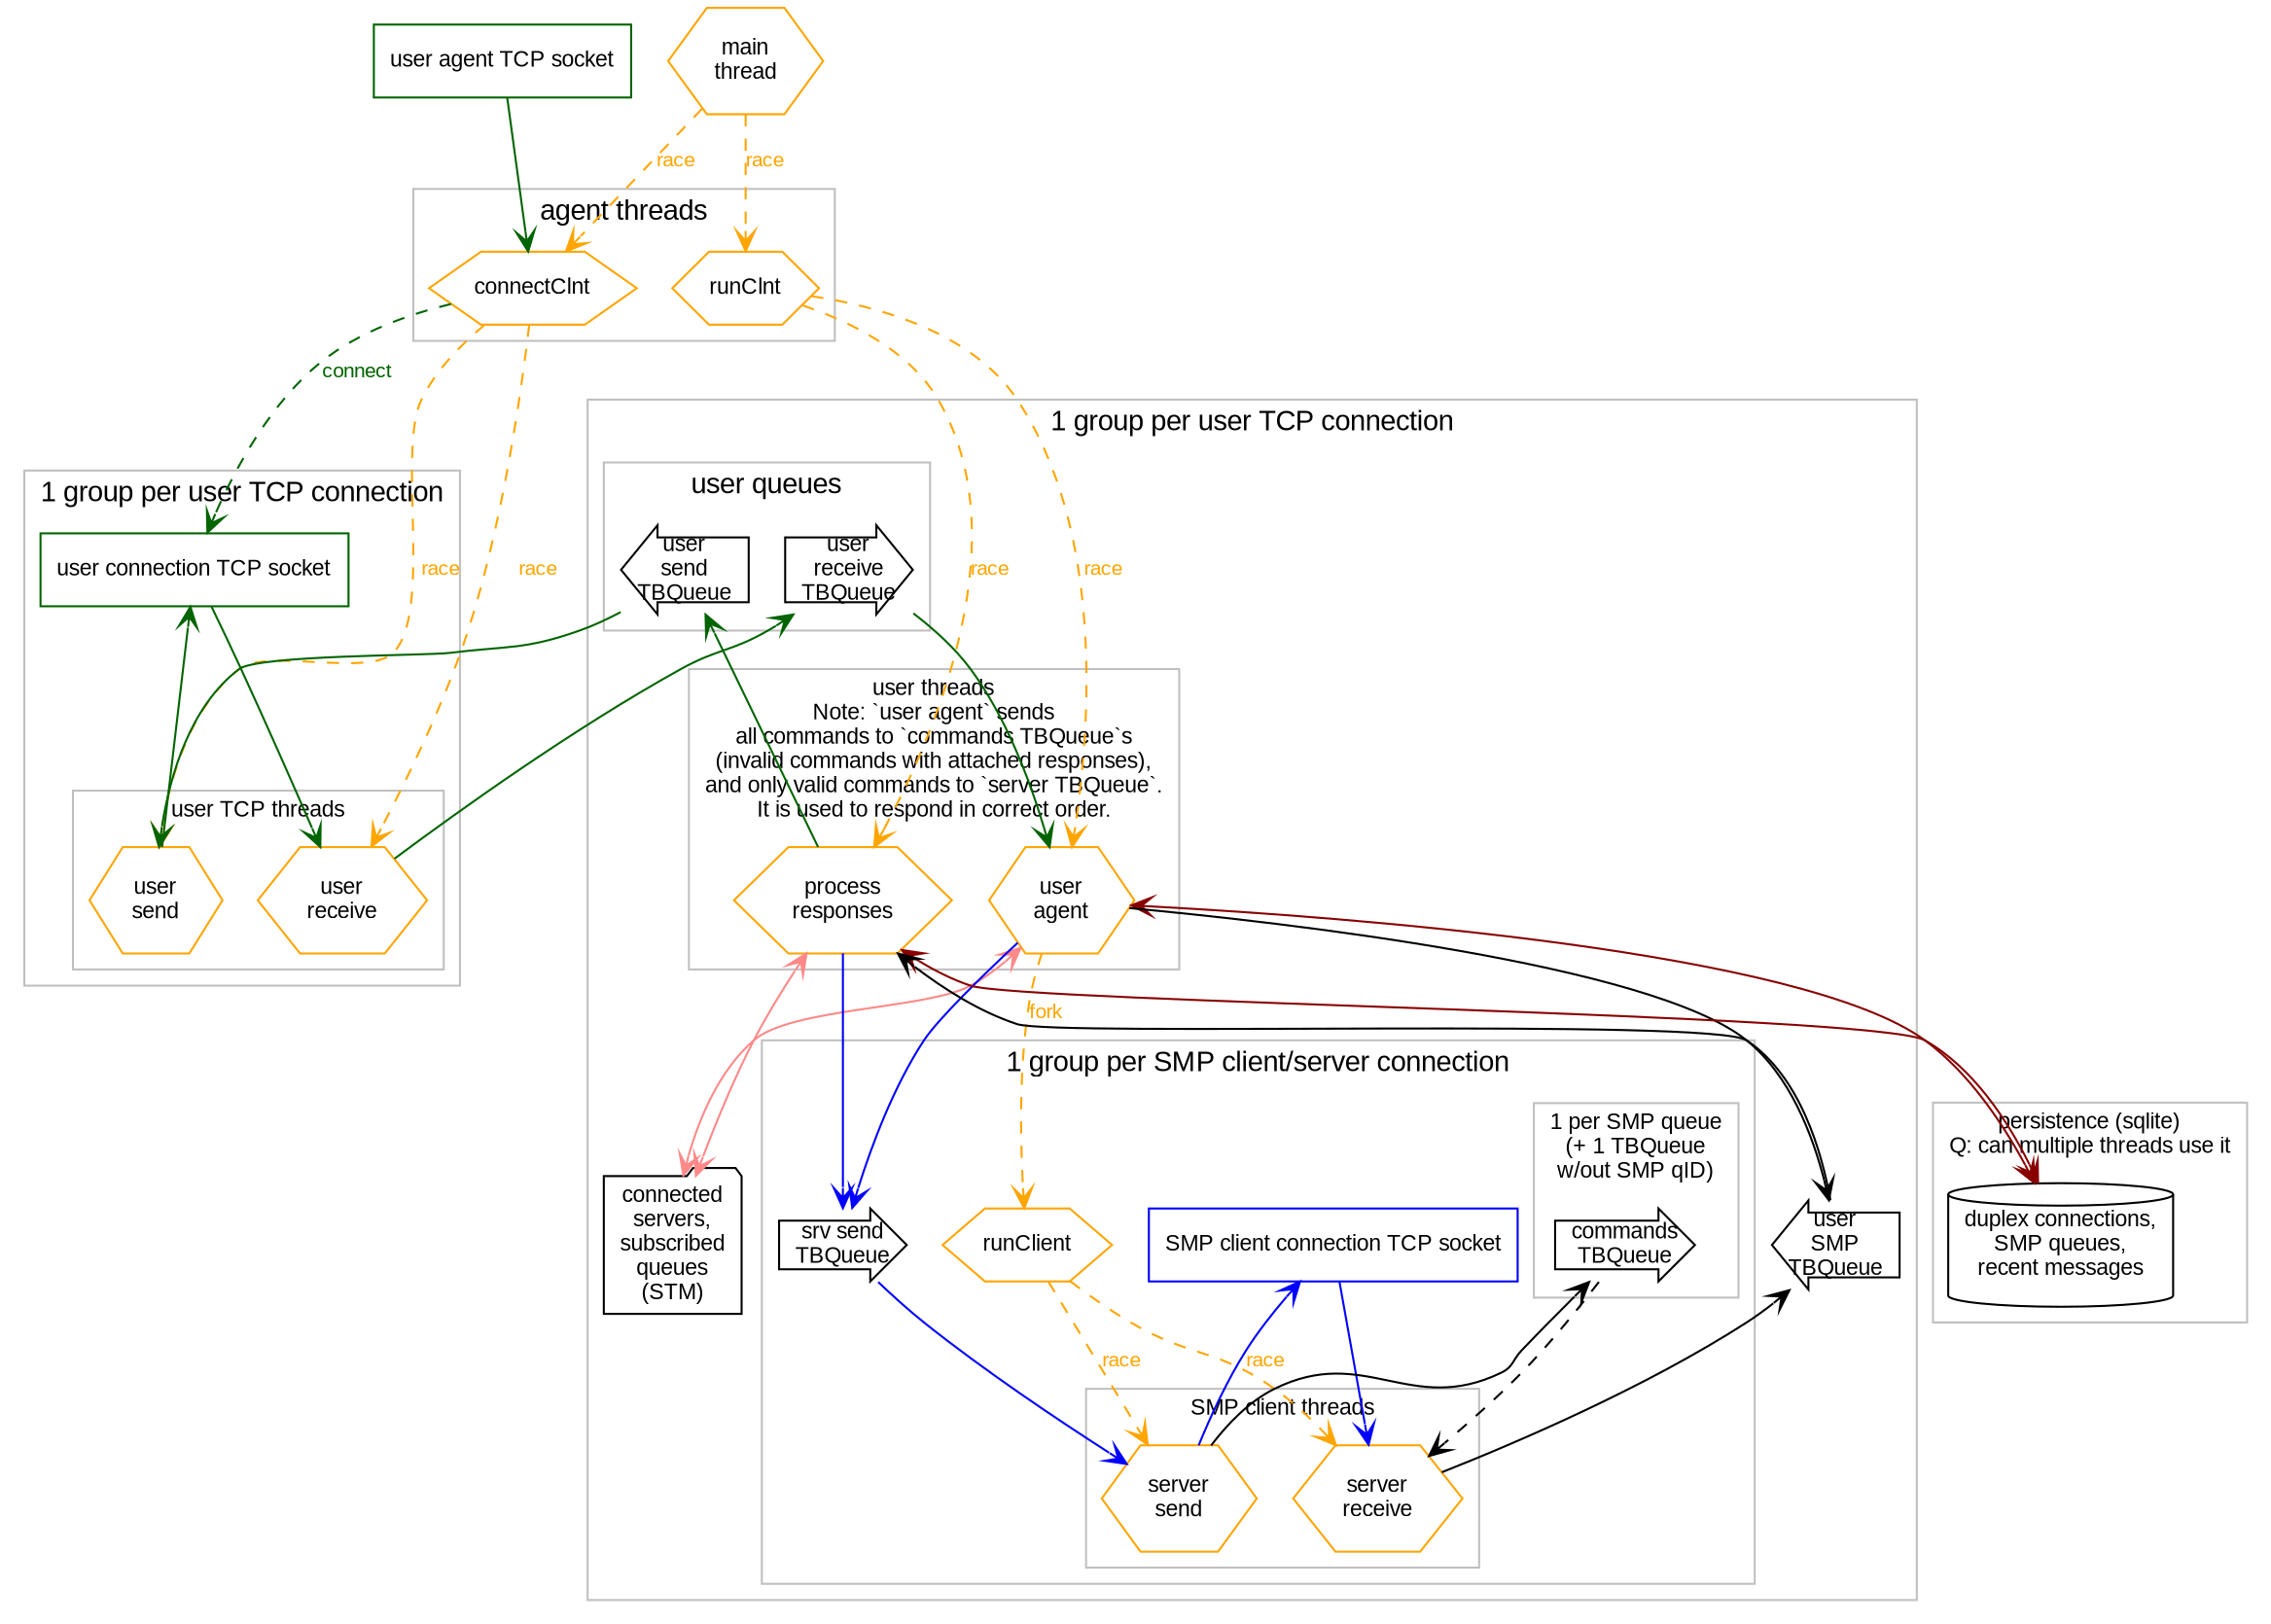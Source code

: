 digraph SMPAgent {
  graph [fontname=arial]
  node [fontname=arial fontsize=11 shape=box]
  edge [fontname=arial fontsize=10 arrowhead=open arrowtail=open]

  main [shape=hexagon color=orange label="main\nthread"]
  aSock [label="user agent TCP socket" color=darkgreen]

  subgraph clusterPersistence {
    graph [fontsize=11 color=gray]
    label="persistence (sqlite)\nQ: can multiple threads use it"
    connectionsStore [shape=cylinder label="duplex connections,\nSMP queues,\nrecent messages"]
  }

  subgraph clusterAgent {
    graph [color=gray]
    node [shape=hexagon color=orange]
    label="agent threads" 
    connectClnt
    runClnt
  }

  main -> {runClnt connectClnt} [style=dashed label="race" color=orange fontcolor=orange]
  aSock -> connectClnt [color=darkgreen]

  subgraph clusterUserTCP {
    graph [color=gray]
    label="1 group per user TCP connection"
    uSock [label="user connection TCP socket" color=darkgreen]

    subgraph clusterUserTCPThreads {
      graph [fontsize=11 color=gray]
      label="user TCP threads"
      node [shape=hexagon, color=orange]
      uRcv [label="user\nreceive"]
      uSnd [label="user\nsend"]
    }

    uSock -> uRcv [color=darkgreen]
    uSnd -> uSock [color=darkgreen]
  }

  subgraph clusterUser {
    graph [color=gray]
    label="1 group per user TCP connection"

    subgraph clusterUserInterface {
      label="user queues"
      uInq [shape=rarrow label="user\nreceive\nTBQueue"]
      uOutq [shape=larrow label="user\nsend\nTBQueue"]
    }

    subgraph clusterUserThreads {
      graph [fontsize=11 color=gray]
      label="user threads\nNote: `user agent` sends\nall commands to `commands TBQueue`s\n(invalid commands with attached responses),\nand only valid commands to `server TBQueue`.\nIt is used to respond in correct order."
      node [shape=hexagon, color=orange]
      uAgent [label="user\nagent"]
      uProcess [label="process\nresponses"]
    }

    uRcv -> uInq -> uAgent [color=darkgreen]
    uProcess -> uOutq -> uSnd [color=darkgreen]

    userState [label="connected\nservers,\nsubscribed\nqueues\n(STM)" shape="folder"]

    uRespq [shape=larrow label="user\nSMP\nTBQueue"]

    subgraph clusterClient {
      graph [color=gray]
      label="1 group per SMP client/server connection"
      runClient [shape=hexagon, color=orange]
      sOutq [shape=rarrow label="srv send\nTBQueue"]
      sSock [label="SMP client connection TCP socket" color=blue]

      subgraph clusterQueue {
        graph [fontsize=11 color=gray]
        label="1 per SMP queue\n(+ 1 TBQueue\nw/out SMP qID)"
        sCmdq [shape=rarrow label="commands\nTBQueue"]
      }

      subgraph clusterServerThreads {
        graph [fontsize=11 color=gray]
        label="SMP client threads"
        node [shape=hexagon, color=orange]
        sAgent [label="server\nreceive"]
        sSnd [label="server\nsend"]
      }

      runClient -> {sAgent sSnd} [style=dashed label=race color=orange fontcolor=orange]
      {uAgent uProcess} -> sOutq -> sSnd -> sSock -> sAgent [color=blue]
    }

    {uAgent uProcess} -> userState [dir=both color="#FF8888"]
    {uAgent uProcess} -> connectionsStore [dir=both color="#880000"]

    connectClnt -> uSock [style=dashed label="connect" color=darkgreen fontcolor=darkgreen]
    connectClnt -> {uRcv uSnd} [style=dashed label="race" color=orange fontcolor=orange]
    runClnt -> {uAgent uProcess} [style=dashed label="race" color=orange fontcolor=orange]

    sSnd -> sCmdq
    sCmdq -> sAgent [style=dashed]
    {sAgent uAgent} -> uRespq -> uProcess

    uAgent -> runClient [style=dashed label="fork" color=orange fontcolor=orange]
  }
}